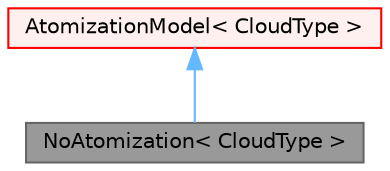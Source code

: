 digraph "NoAtomization&lt; CloudType &gt;"
{
 // LATEX_PDF_SIZE
  bgcolor="transparent";
  edge [fontname=Helvetica,fontsize=10,labelfontname=Helvetica,labelfontsize=10];
  node [fontname=Helvetica,fontsize=10,shape=box,height=0.2,width=0.4];
  Node1 [id="Node000001",label="NoAtomization\< CloudType \>",height=0.2,width=0.4,color="gray40", fillcolor="grey60", style="filled", fontcolor="black",tooltip="Dummy phase change model for 'none'."];
  Node2 -> Node1 [id="edge1_Node000001_Node000002",dir="back",color="steelblue1",style="solid",tooltip=" "];
  Node2 [id="Node000002",label="AtomizationModel\< CloudType \>",height=0.2,width=0.4,color="red", fillcolor="#FFF0F0", style="filled",URL="$classFoam_1_1AtomizationModel.html",tooltip="Templated atomization model class."];
}
